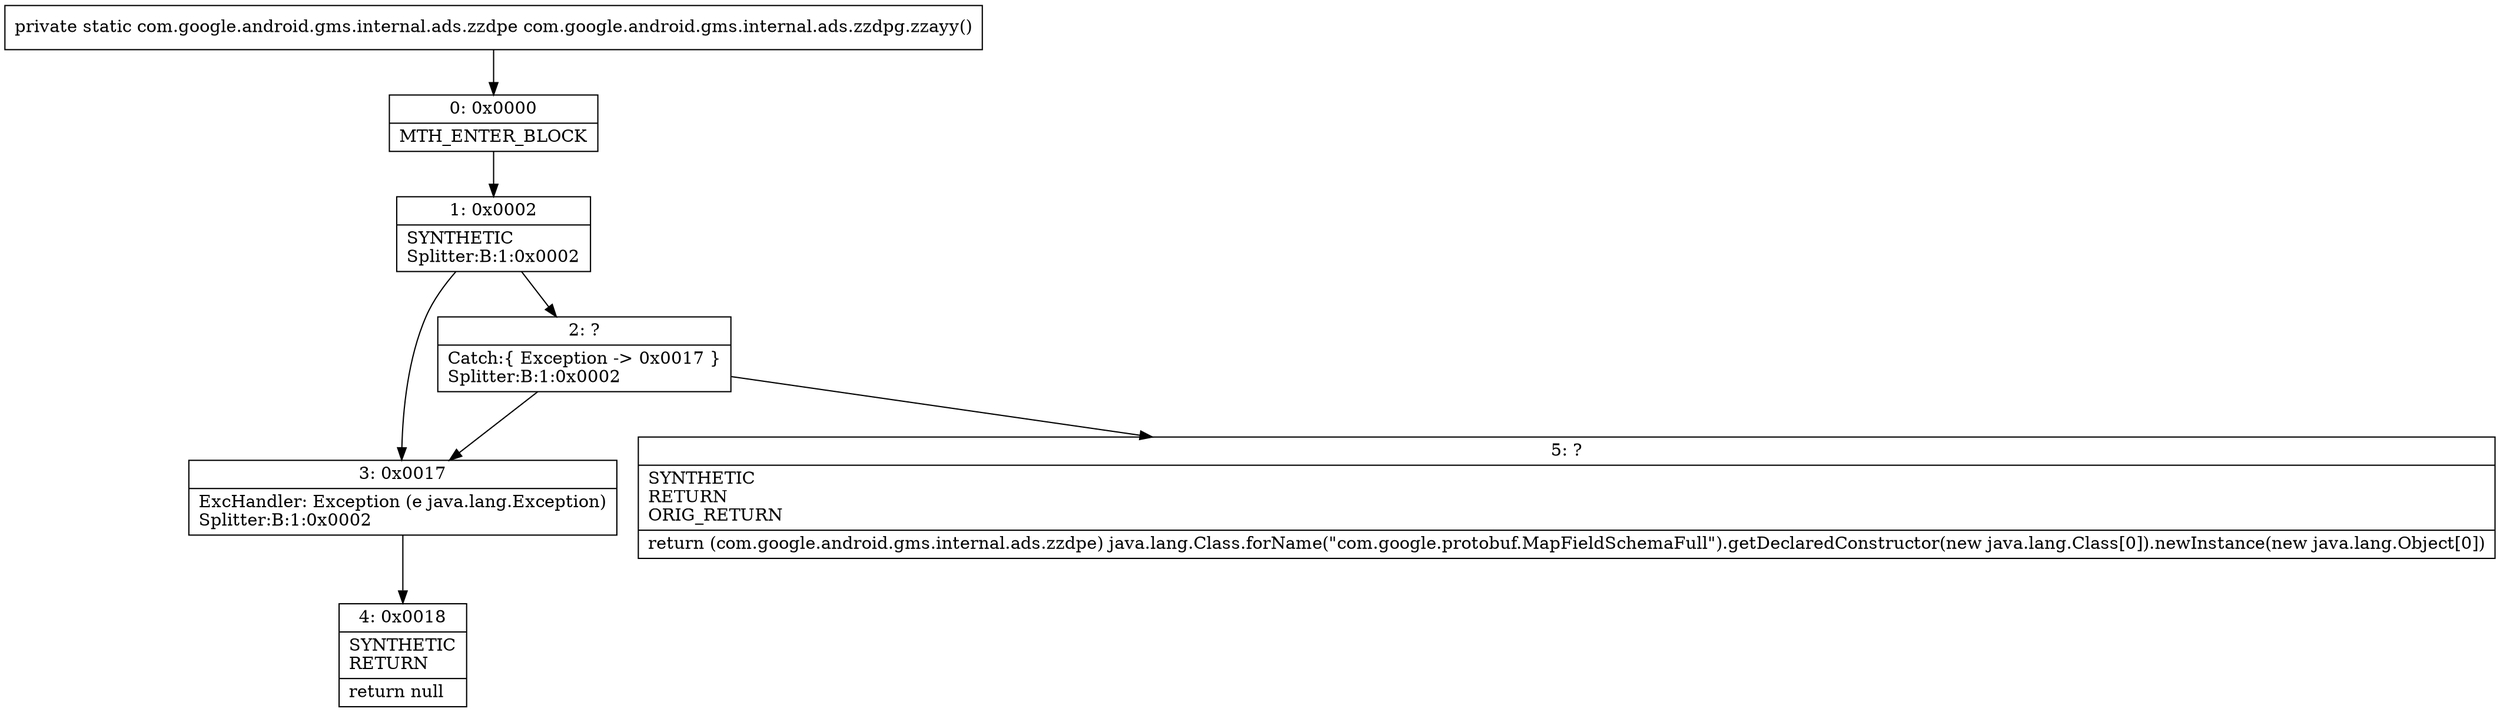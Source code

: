 digraph "CFG forcom.google.android.gms.internal.ads.zzdpg.zzayy()Lcom\/google\/android\/gms\/internal\/ads\/zzdpe;" {
Node_0 [shape=record,label="{0\:\ 0x0000|MTH_ENTER_BLOCK\l}"];
Node_1 [shape=record,label="{1\:\ 0x0002|SYNTHETIC\lSplitter:B:1:0x0002\l}"];
Node_2 [shape=record,label="{2\:\ ?|Catch:\{ Exception \-\> 0x0017 \}\lSplitter:B:1:0x0002\l}"];
Node_3 [shape=record,label="{3\:\ 0x0017|ExcHandler: Exception (e java.lang.Exception)\lSplitter:B:1:0x0002\l}"];
Node_4 [shape=record,label="{4\:\ 0x0018|SYNTHETIC\lRETURN\l|return null\l}"];
Node_5 [shape=record,label="{5\:\ ?|SYNTHETIC\lRETURN\lORIG_RETURN\l|return (com.google.android.gms.internal.ads.zzdpe) java.lang.Class.forName(\"com.google.protobuf.MapFieldSchemaFull\").getDeclaredConstructor(new java.lang.Class[0]).newInstance(new java.lang.Object[0])\l}"];
MethodNode[shape=record,label="{private static com.google.android.gms.internal.ads.zzdpe com.google.android.gms.internal.ads.zzdpg.zzayy() }"];
MethodNode -> Node_0;
Node_0 -> Node_1;
Node_1 -> Node_2;
Node_1 -> Node_3;
Node_2 -> Node_3;
Node_2 -> Node_5;
Node_3 -> Node_4;
}

